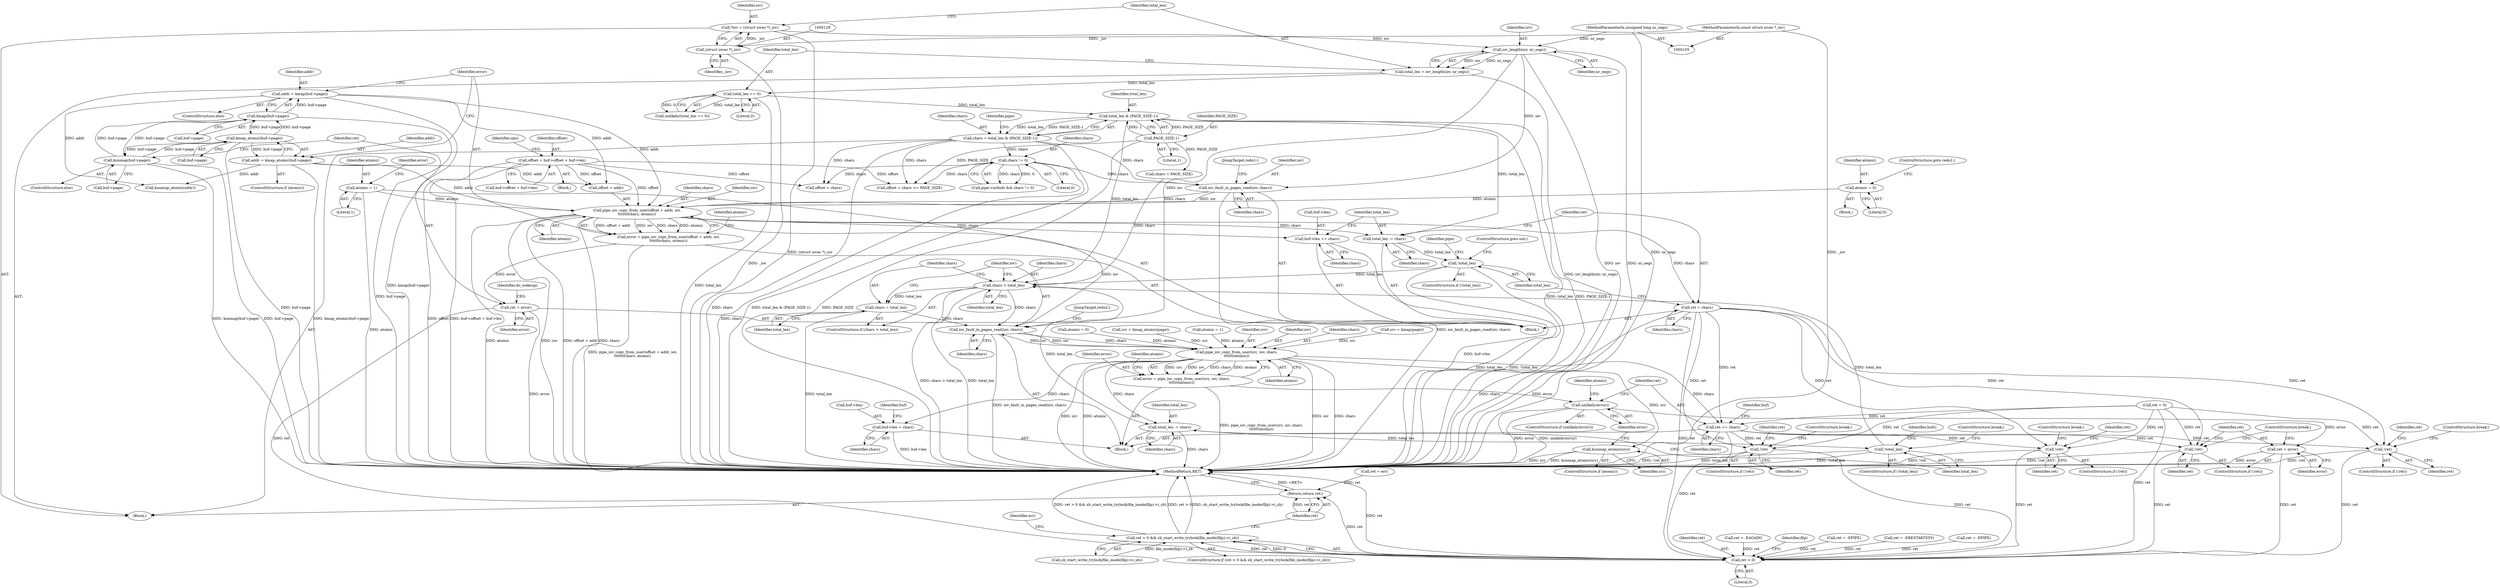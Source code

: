 digraph "0_linux_f0d1bec9d58d4c038d0ac958c9af82be6eb18045_1@API" {
"1000272" [label="(Call,pipe_iov_copy_from_user(offset + addr, iov,\n\t\t\t\t\t\t\tchars, atomic))"];
"1000217" [label="(Call,offset = buf->offset + buf->len)"];
"1000264" [label="(Call,addr = kmap(buf->page))"];
"1000266" [label="(Call,kmap(buf->page))"];
"1000259" [label="(Call,kmap_atomic(buf->page))"];
"1000284" [label="(Call,kunmap(buf->page))"];
"1000257" [label="(Call,addr = kmap_atomic(buf->page))"];
"1000251" [label="(Call,iov_fault_in_pages_read(iov, chars))"];
"1000135" [label="(Call,iov_length(iov, nr_segs))"];
"1000126" [label="(Call,*iov = (struct iovec *)_iov)"];
"1000128" [label="(Call,(struct iovec *)_iov)"];
"1000107" [label="(MethodParameterIn,const struct iovec *_iov)"];
"1000108" [label="(MethodParameterIn,unsigned long nr_segs)"];
"1000168" [label="(Call,chars = total_len & (PAGE_SIZE-1))"];
"1000170" [label="(Call,total_len & (PAGE_SIZE-1))"];
"1000140" [label="(Call,total_len == 0)"];
"1000133" [label="(Call,total_len = iov_length(iov, nr_segs))"];
"1000172" [label="(Call,PAGE_SIZE-1)"];
"1000180" [label="(Call,chars != 0)"];
"1000239" [label="(Call,atomic = 1)"];
"1000300" [label="(Call,atomic = 0)"];
"1000270" [label="(Call,error = pipe_iov_copy_from_user(offset + addr, iov,\n\t\t\t\t\t\t\tchars, atomic))"];
"1000288" [label="(Call,ret = error)"];
"1000618" [label="(Call,ret > 0)"];
"1000617" [label="(Call,ret > 0 && sb_start_write_trylock(file_inode(filp)->i_sb))"];
"1000642" [label="(Return,return ret;)"];
"1000305" [label="(Call,buf->len += chars)"];
"1000310" [label="(Call,total_len -= chars)"];
"1000317" [label="(Call,!total_len)"];
"1000415" [label="(Call,chars > total_len)"];
"1000418" [label="(Call,chars = total_len)"];
"1000421" [label="(Call,iov_fault_in_pages_read(iov, chars))"];
"1000438" [label="(Call,pipe_iov_copy_from_user(src, iov, chars,\n\t\t\t\t\t\t\tatomic))"];
"1000436" [label="(Call,error = pipe_iov_copy_from_user(src, iov, chars,\n\t\t\t\t\t\t\tatomic))"];
"1000451" [label="(Call,unlikely(error))"];
"1000464" [label="(Call,ret = error)"];
"1000445" [label="(Call,kunmap_atomic(src))"];
"1000468" [label="(Call,ret += chars)"];
"1000334" [label="(Call,!ret)"];
"1000462" [label="(Call,!ret)"];
"1000545" [label="(Call,!ret)"];
"1000557" [label="(Call,!ret)"];
"1000487" [label="(Call,buf->len = chars)"];
"1000523" [label="(Call,total_len -= chars)"];
"1000527" [label="(Call,!total_len)"];
"1000313" [label="(Call,ret = chars)"];
"1000292" [label="(Identifier,do_wakeup)"];
"1000182" [label="(Literal,0)"];
"1000326" [label="(Identifier,pipe)"];
"1000467" [label="(ControlStructure,break;)"];
"1000445" [label="(Call,kunmap_atomic(src))"];
"1000128" [label="(Call,(struct iovec *)_iov)"];
"1000464" [label="(Call,ret = error)"];
"1000462" [label="(Call,!ret)"];
"1000258" [label="(Identifier,addr)"];
"1000315" [label="(Identifier,chars)"];
"1000311" [label="(Identifier,total_len)"];
"1000314" [label="(Identifier,ret)"];
"1000257" [label="(Call,addr = kmap_atomic(buf->page))"];
"1000273" [label="(Call,offset + addr)"];
"1000232" [label="(Call,offset + chars)"];
"1000422" [label="(Identifier,iov)"];
"1000137" [label="(Identifier,nr_segs)"];
"1000618" [label="(Call,ret > 0)"];
"1000270" [label="(Call,error = pipe_iov_copy_from_user(offset + addr, iov,\n\t\t\t\t\t\t\tchars, atomic))"];
"1000487" [label="(Call,buf->len = chars)"];
"1000301" [label="(Identifier,atomic)"];
"1000277" [label="(Identifier,chars)"];
"1000141" [label="(Identifier,total_len)"];
"1000219" [label="(Call,buf->offset + buf->len)"];
"1000468" [label="(Call,ret += chars)"];
"1000271" [label="(Identifier,error)"];
"1000290" [label="(Identifier,error)"];
"1000494" [label="(Identifier,buf)"];
"1000548" [label="(Identifier,ret)"];
"1000441" [label="(Identifier,chars)"];
"1000217" [label="(Call,offset = buf->offset + buf->len)"];
"1000178" [label="(Identifier,pipe)"];
"1000240" [label="(Identifier,atomic)"];
"1000461" [label="(ControlStructure,if (!ret))"];
"1000265" [label="(Identifier,addr)"];
"1000470" [label="(Identifier,chars)"];
"1000241" [label="(Literal,1)"];
"1000634" [label="(Call,ret = err)"];
"1000306" [label="(Call,buf->len)"];
"1000176" [label="(Call,pipe->nrbufs && chars != 0)"];
"1000463" [label="(Identifier,ret)"];
"1000313" [label="(Call,ret = chars)"];
"1000170" [label="(Call,total_len & (PAGE_SIZE-1))"];
"1000352" [label="(Block,)"];
"1000236" [label="(Block,)"];
"1000126" [label="(Call,*iov = (struct iovec *)_iov)"];
"1000319" [label="(ControlStructure,goto out;)"];
"1000617" [label="(Call,ret > 0 && sb_start_write_trylock(file_inode(filp)->i_sb))"];
"1000473" [label="(Identifier,buf)"];
"1000334" [label="(Call,!ret)"];
"1000335" [label="(Identifier,ret)"];
"1000446" [label="(Identifier,src)"];
"1000252" [label="(Identifier,iov)"];
"1000171" [label="(Identifier,total_len)"];
"1000414" [label="(ControlStructure,if (chars > total_len))"];
"1000527" [label="(Call,!total_len)"];
"1000443" [label="(ControlStructure,if (atomic))"];
"1000251" [label="(Call,iov_fault_in_pages_read(iov, chars))"];
"1000340" [label="(ControlStructure,break;)"];
"1000432" [label="(Call,src = kmap(page))"];
"1000142" [label="(Literal,0)"];
"1000546" [label="(Identifier,ret)"];
"1000457" [label="(Call,atomic = 0)"];
"1000136" [label="(Identifier,iov)"];
"1000309" [label="(Identifier,chars)"];
"1000169" [label="(Identifier,chars)"];
"1000264" [label="(Call,addr = kmap(buf->page))"];
"1000488" [label="(Call,buf->len)"];
"1000452" [label="(Identifier,error)"];
"1000557" [label="(Call,!ret)"];
"1000544" [label="(ControlStructure,if (!ret))"];
"1000168" [label="(Call,chars = total_len & (PAGE_SIZE-1))"];
"1000423" [label="(Identifier,chars)"];
"1000451" [label="(Call,unlikely(error))"];
"1000244" [label="(Identifier,error)"];
"1000619" [label="(Identifier,ret)"];
"1000272" [label="(Call,pipe_iov_copy_from_user(offset + addr, iov,\n\t\t\t\t\t\t\tchars, atomic))"];
"1000263" [label="(ControlStructure,else)"];
"1000438" [label="(Call,pipe_iov_copy_from_user(src, iov, chars,\n\t\t\t\t\t\t\tatomic))"];
"1000288" [label="(Call,ret = error)"];
"1000547" [label="(Call,ret = -EAGAIN)"];
"1000642" [label="(Return,return ret;)"];
"1000260" [label="(Call,buf->page)"];
"1000231" [label="(Call,offset + chars <= PAGE_SIZE)"];
"1000644" [label="(MethodReturn,RET)"];
"1000558" [label="(Identifier,ret)"];
"1000310" [label="(Call,total_len -= chars)"];
"1000624" [label="(Identifier,filp)"];
"1000523" [label="(Call,total_len -= chars)"];
"1000318" [label="(Identifier,total_len)"];
"1000285" [label="(Call,buf->page)"];
"1000436" [label="(Call,error = pipe_iov_copy_from_user(src, iov, chars,\n\t\t\t\t\t\t\tatomic))"];
"1000444" [label="(Identifier,atomic)"];
"1000437" [label="(Identifier,error)"];
"1000427" [label="(Call,src = kmap_atomic(page))"];
"1000491" [label="(Identifier,chars)"];
"1000281" [label="(Call,kunmap_atomic(addr))"];
"1000130" [label="(Identifier,_iov)"];
"1000629" [label="(Identifier,err)"];
"1000545" [label="(Call,!ret)"];
"1000303" [label="(ControlStructure,goto redo1;)"];
"1000529" [label="(ControlStructure,break;)"];
"1000110" [label="(Block,)"];
"1000305" [label="(Call,buf->len += chars)"];
"1000337" [label="(Identifier,ret)"];
"1000465" [label="(Identifier,ret)"];
"1000148" [label="(Call,ret = 0)"];
"1000108" [label="(MethodParameterIn,unsigned long nr_segs)"];
"1000289" [label="(Identifier,ret)"];
"1000299" [label="(Block,)"];
"1000621" [label="(Call,sb_start_write_trylock(file_inode(filp)->i_sb))"];
"1000183" [label="(Block,)"];
"1000300" [label="(Call,atomic = 0)"];
"1000133" [label="(Call,total_len = iov_length(iov, nr_segs))"];
"1000107" [label="(MethodParameterIn,const struct iovec *_iov)"];
"1000560" [label="(Identifier,ret)"];
"1000127" [label="(Identifier,iov)"];
"1000421" [label="(Call,iov_fault_in_pages_read(iov, chars))"];
"1000532" [label="(Identifier,bufs)"];
"1000563" [label="(ControlStructure,break;)"];
"1000253" [label="(Identifier,chars)"];
"1000525" [label="(Identifier,chars)"];
"1000283" [label="(ControlStructure,else)"];
"1000134" [label="(Identifier,total_len)"];
"1000280" [label="(Identifier,atomic)"];
"1000174" [label="(Literal,1)"];
"1000420" [label="(Identifier,total_len)"];
"1000276" [label="(Identifier,iov)"];
"1000524" [label="(Identifier,total_len)"];
"1000417" [label="(Identifier,total_len)"];
"1000317" [label="(Call,!total_len)"];
"1000336" [label="(Call,ret = -EPIPE)"];
"1000259" [label="(Call,kmap_atomic(buf->page))"];
"1000384" [label="(Call,atomic = 1)"];
"1000254" [label="(JumpTarget,redo1:)"];
"1000278" [label="(Identifier,atomic)"];
"1000439" [label="(Identifier,src)"];
"1000139" [label="(Call,unlikely(total_len == 0))"];
"1000559" [label="(Call,ret = -ERESTARTSYS)"];
"1000316" [label="(ControlStructure,if (!total_len))"];
"1000526" [label="(ControlStructure,if (!total_len))"];
"1000267" [label="(Call,buf->page)"];
"1000411" [label="(Call,chars = PAGE_SIZE)"];
"1000643" [label="(Identifier,ret)"];
"1000424" [label="(JumpTarget,redo2:)"];
"1000416" [label="(Identifier,chars)"];
"1000180" [label="(Call,chars != 0)"];
"1000284" [label="(Call,kunmap(buf->page))"];
"1000140" [label="(Call,total_len == 0)"];
"1000466" [label="(Identifier,error)"];
"1000418" [label="(Call,chars = total_len)"];
"1000616" [label="(ControlStructure,if (ret > 0 && sb_start_write_trylock(file_inode(filp)->i_sb)))"];
"1000135" [label="(Call,iov_length(iov, nr_segs))"];
"1000312" [label="(Identifier,chars)"];
"1000419" [label="(Identifier,chars)"];
"1000229" [label="(Identifier,ops)"];
"1000266" [label="(Call,kmap(buf->page))"];
"1000556" [label="(ControlStructure,if (!ret))"];
"1000255" [label="(ControlStructure,if (atomic))"];
"1000163" [label="(Call,ret = -EPIPE)"];
"1000551" [label="(ControlStructure,break;)"];
"1000620" [label="(Literal,0)"];
"1000528" [label="(Identifier,total_len)"];
"1000450" [label="(ControlStructure,if (unlikely(error)))"];
"1000440" [label="(Identifier,iov)"];
"1000455" [label="(Identifier,atomic)"];
"1000218" [label="(Identifier,offset)"];
"1000173" [label="(Identifier,PAGE_SIZE)"];
"1000469" [label="(Identifier,ret)"];
"1000333" [label="(ControlStructure,if (!ret))"];
"1000415" [label="(Call,chars > total_len)"];
"1000172" [label="(Call,PAGE_SIZE-1)"];
"1000442" [label="(Identifier,atomic)"];
"1000302" [label="(Literal,0)"];
"1000239" [label="(Call,atomic = 1)"];
"1000181" [label="(Identifier,chars)"];
"1000272" -> "1000270"  [label="AST: "];
"1000272" -> "1000278"  [label="CFG: "];
"1000273" -> "1000272"  [label="AST: "];
"1000276" -> "1000272"  [label="AST: "];
"1000277" -> "1000272"  [label="AST: "];
"1000278" -> "1000272"  [label="AST: "];
"1000270" -> "1000272"  [label="CFG: "];
"1000272" -> "1000644"  [label="DDG: atomic"];
"1000272" -> "1000644"  [label="DDG: iov"];
"1000272" -> "1000644"  [label="DDG: offset + addr"];
"1000272" -> "1000644"  [label="DDG: chars"];
"1000272" -> "1000270"  [label="DDG: offset + addr"];
"1000272" -> "1000270"  [label="DDG: iov"];
"1000272" -> "1000270"  [label="DDG: chars"];
"1000272" -> "1000270"  [label="DDG: atomic"];
"1000217" -> "1000272"  [label="DDG: offset"];
"1000264" -> "1000272"  [label="DDG: addr"];
"1000257" -> "1000272"  [label="DDG: addr"];
"1000251" -> "1000272"  [label="DDG: iov"];
"1000251" -> "1000272"  [label="DDG: chars"];
"1000239" -> "1000272"  [label="DDG: atomic"];
"1000300" -> "1000272"  [label="DDG: atomic"];
"1000272" -> "1000305"  [label="DDG: chars"];
"1000272" -> "1000310"  [label="DDG: chars"];
"1000272" -> "1000313"  [label="DDG: chars"];
"1000272" -> "1000421"  [label="DDG: iov"];
"1000217" -> "1000183"  [label="AST: "];
"1000217" -> "1000219"  [label="CFG: "];
"1000218" -> "1000217"  [label="AST: "];
"1000219" -> "1000217"  [label="AST: "];
"1000229" -> "1000217"  [label="CFG: "];
"1000217" -> "1000644"  [label="DDG: buf->offset + buf->len"];
"1000217" -> "1000644"  [label="DDG: offset"];
"1000217" -> "1000231"  [label="DDG: offset"];
"1000217" -> "1000232"  [label="DDG: offset"];
"1000217" -> "1000273"  [label="DDG: offset"];
"1000264" -> "1000263"  [label="AST: "];
"1000264" -> "1000266"  [label="CFG: "];
"1000265" -> "1000264"  [label="AST: "];
"1000266" -> "1000264"  [label="AST: "];
"1000271" -> "1000264"  [label="CFG: "];
"1000264" -> "1000644"  [label="DDG: kmap(buf->page)"];
"1000266" -> "1000264"  [label="DDG: buf->page"];
"1000264" -> "1000273"  [label="DDG: addr"];
"1000264" -> "1000281"  [label="DDG: addr"];
"1000266" -> "1000267"  [label="CFG: "];
"1000267" -> "1000266"  [label="AST: "];
"1000266" -> "1000644"  [label="DDG: buf->page"];
"1000266" -> "1000259"  [label="DDG: buf->page"];
"1000259" -> "1000266"  [label="DDG: buf->page"];
"1000284" -> "1000266"  [label="DDG: buf->page"];
"1000266" -> "1000284"  [label="DDG: buf->page"];
"1000259" -> "1000257"  [label="AST: "];
"1000259" -> "1000260"  [label="CFG: "];
"1000260" -> "1000259"  [label="AST: "];
"1000257" -> "1000259"  [label="CFG: "];
"1000259" -> "1000644"  [label="DDG: buf->page"];
"1000259" -> "1000257"  [label="DDG: buf->page"];
"1000284" -> "1000259"  [label="DDG: buf->page"];
"1000259" -> "1000284"  [label="DDG: buf->page"];
"1000284" -> "1000283"  [label="AST: "];
"1000284" -> "1000285"  [label="CFG: "];
"1000285" -> "1000284"  [label="AST: "];
"1000289" -> "1000284"  [label="CFG: "];
"1000284" -> "1000644"  [label="DDG: buf->page"];
"1000284" -> "1000644"  [label="DDG: kunmap(buf->page)"];
"1000257" -> "1000255"  [label="AST: "];
"1000258" -> "1000257"  [label="AST: "];
"1000271" -> "1000257"  [label="CFG: "];
"1000257" -> "1000644"  [label="DDG: kmap_atomic(buf->page)"];
"1000257" -> "1000273"  [label="DDG: addr"];
"1000257" -> "1000281"  [label="DDG: addr"];
"1000251" -> "1000236"  [label="AST: "];
"1000251" -> "1000253"  [label="CFG: "];
"1000252" -> "1000251"  [label="AST: "];
"1000253" -> "1000251"  [label="AST: "];
"1000254" -> "1000251"  [label="CFG: "];
"1000251" -> "1000644"  [label="DDG: iov_fault_in_pages_read(iov, chars)"];
"1000135" -> "1000251"  [label="DDG: iov"];
"1000168" -> "1000251"  [label="DDG: chars"];
"1000180" -> "1000251"  [label="DDG: chars"];
"1000135" -> "1000133"  [label="AST: "];
"1000135" -> "1000137"  [label="CFG: "];
"1000136" -> "1000135"  [label="AST: "];
"1000137" -> "1000135"  [label="AST: "];
"1000133" -> "1000135"  [label="CFG: "];
"1000135" -> "1000644"  [label="DDG: iov"];
"1000135" -> "1000644"  [label="DDG: nr_segs"];
"1000135" -> "1000133"  [label="DDG: iov"];
"1000135" -> "1000133"  [label="DDG: nr_segs"];
"1000126" -> "1000135"  [label="DDG: iov"];
"1000108" -> "1000135"  [label="DDG: nr_segs"];
"1000135" -> "1000421"  [label="DDG: iov"];
"1000126" -> "1000110"  [label="AST: "];
"1000126" -> "1000128"  [label="CFG: "];
"1000127" -> "1000126"  [label="AST: "];
"1000128" -> "1000126"  [label="AST: "];
"1000134" -> "1000126"  [label="CFG: "];
"1000126" -> "1000644"  [label="DDG: (struct iovec *)_iov"];
"1000128" -> "1000126"  [label="DDG: _iov"];
"1000128" -> "1000130"  [label="CFG: "];
"1000129" -> "1000128"  [label="AST: "];
"1000130" -> "1000128"  [label="AST: "];
"1000128" -> "1000644"  [label="DDG: _iov"];
"1000107" -> "1000128"  [label="DDG: _iov"];
"1000107" -> "1000105"  [label="AST: "];
"1000107" -> "1000644"  [label="DDG: _iov"];
"1000108" -> "1000105"  [label="AST: "];
"1000108" -> "1000644"  [label="DDG: nr_segs"];
"1000168" -> "1000110"  [label="AST: "];
"1000168" -> "1000170"  [label="CFG: "];
"1000169" -> "1000168"  [label="AST: "];
"1000170" -> "1000168"  [label="AST: "];
"1000178" -> "1000168"  [label="CFG: "];
"1000168" -> "1000644"  [label="DDG: chars"];
"1000168" -> "1000644"  [label="DDG: total_len & (PAGE_SIZE-1)"];
"1000170" -> "1000168"  [label="DDG: total_len"];
"1000170" -> "1000168"  [label="DDG: PAGE_SIZE-1"];
"1000168" -> "1000180"  [label="DDG: chars"];
"1000168" -> "1000231"  [label="DDG: chars"];
"1000168" -> "1000232"  [label="DDG: chars"];
"1000170" -> "1000172"  [label="CFG: "];
"1000171" -> "1000170"  [label="AST: "];
"1000172" -> "1000170"  [label="AST: "];
"1000170" -> "1000644"  [label="DDG: PAGE_SIZE-1"];
"1000170" -> "1000644"  [label="DDG: total_len"];
"1000140" -> "1000170"  [label="DDG: total_len"];
"1000172" -> "1000170"  [label="DDG: PAGE_SIZE"];
"1000172" -> "1000170"  [label="DDG: 1"];
"1000170" -> "1000310"  [label="DDG: total_len"];
"1000170" -> "1000415"  [label="DDG: total_len"];
"1000140" -> "1000139"  [label="AST: "];
"1000140" -> "1000142"  [label="CFG: "];
"1000141" -> "1000140"  [label="AST: "];
"1000142" -> "1000140"  [label="AST: "];
"1000139" -> "1000140"  [label="CFG: "];
"1000140" -> "1000644"  [label="DDG: total_len"];
"1000140" -> "1000139"  [label="DDG: total_len"];
"1000140" -> "1000139"  [label="DDG: 0"];
"1000133" -> "1000140"  [label="DDG: total_len"];
"1000133" -> "1000110"  [label="AST: "];
"1000134" -> "1000133"  [label="AST: "];
"1000141" -> "1000133"  [label="CFG: "];
"1000133" -> "1000644"  [label="DDG: iov_length(iov, nr_segs)"];
"1000172" -> "1000174"  [label="CFG: "];
"1000173" -> "1000172"  [label="AST: "];
"1000174" -> "1000172"  [label="AST: "];
"1000172" -> "1000644"  [label="DDG: PAGE_SIZE"];
"1000172" -> "1000231"  [label="DDG: PAGE_SIZE"];
"1000172" -> "1000411"  [label="DDG: PAGE_SIZE"];
"1000180" -> "1000176"  [label="AST: "];
"1000180" -> "1000182"  [label="CFG: "];
"1000181" -> "1000180"  [label="AST: "];
"1000182" -> "1000180"  [label="AST: "];
"1000176" -> "1000180"  [label="CFG: "];
"1000180" -> "1000644"  [label="DDG: chars"];
"1000180" -> "1000176"  [label="DDG: chars"];
"1000180" -> "1000176"  [label="DDG: 0"];
"1000180" -> "1000231"  [label="DDG: chars"];
"1000180" -> "1000232"  [label="DDG: chars"];
"1000239" -> "1000236"  [label="AST: "];
"1000239" -> "1000241"  [label="CFG: "];
"1000240" -> "1000239"  [label="AST: "];
"1000241" -> "1000239"  [label="AST: "];
"1000244" -> "1000239"  [label="CFG: "];
"1000239" -> "1000644"  [label="DDG: atomic"];
"1000300" -> "1000299"  [label="AST: "];
"1000300" -> "1000302"  [label="CFG: "];
"1000301" -> "1000300"  [label="AST: "];
"1000302" -> "1000300"  [label="AST: "];
"1000303" -> "1000300"  [label="CFG: "];
"1000270" -> "1000236"  [label="AST: "];
"1000271" -> "1000270"  [label="AST: "];
"1000280" -> "1000270"  [label="CFG: "];
"1000270" -> "1000644"  [label="DDG: pipe_iov_copy_from_user(offset + addr, iov,\n\t\t\t\t\t\t\tchars, atomic)"];
"1000270" -> "1000288"  [label="DDG: error"];
"1000288" -> "1000236"  [label="AST: "];
"1000288" -> "1000290"  [label="CFG: "];
"1000289" -> "1000288"  [label="AST: "];
"1000290" -> "1000288"  [label="AST: "];
"1000292" -> "1000288"  [label="CFG: "];
"1000288" -> "1000644"  [label="DDG: error"];
"1000288" -> "1000618"  [label="DDG: ret"];
"1000618" -> "1000617"  [label="AST: "];
"1000618" -> "1000620"  [label="CFG: "];
"1000619" -> "1000618"  [label="AST: "];
"1000620" -> "1000618"  [label="AST: "];
"1000624" -> "1000618"  [label="CFG: "];
"1000617" -> "1000618"  [label="CFG: "];
"1000618" -> "1000644"  [label="DDG: ret"];
"1000618" -> "1000617"  [label="DDG: ret"];
"1000618" -> "1000617"  [label="DDG: 0"];
"1000559" -> "1000618"  [label="DDG: ret"];
"1000464" -> "1000618"  [label="DDG: ret"];
"1000313" -> "1000618"  [label="DDG: ret"];
"1000163" -> "1000618"  [label="DDG: ret"];
"1000547" -> "1000618"  [label="DDG: ret"];
"1000545" -> "1000618"  [label="DDG: ret"];
"1000462" -> "1000618"  [label="DDG: ret"];
"1000468" -> "1000618"  [label="DDG: ret"];
"1000148" -> "1000618"  [label="DDG: ret"];
"1000557" -> "1000618"  [label="DDG: ret"];
"1000336" -> "1000618"  [label="DDG: ret"];
"1000334" -> "1000618"  [label="DDG: ret"];
"1000618" -> "1000642"  [label="DDG: ret"];
"1000617" -> "1000616"  [label="AST: "];
"1000617" -> "1000621"  [label="CFG: "];
"1000621" -> "1000617"  [label="AST: "];
"1000629" -> "1000617"  [label="CFG: "];
"1000643" -> "1000617"  [label="CFG: "];
"1000617" -> "1000644"  [label="DDG: ret > 0"];
"1000617" -> "1000644"  [label="DDG: ret > 0 && sb_start_write_trylock(file_inode(filp)->i_sb)"];
"1000617" -> "1000644"  [label="DDG: sb_start_write_trylock(file_inode(filp)->i_sb)"];
"1000621" -> "1000617"  [label="DDG: file_inode(filp)->i_sb"];
"1000642" -> "1000110"  [label="AST: "];
"1000642" -> "1000643"  [label="CFG: "];
"1000643" -> "1000642"  [label="AST: "];
"1000644" -> "1000642"  [label="CFG: "];
"1000642" -> "1000644"  [label="DDG: <RET>"];
"1000643" -> "1000642"  [label="DDG: ret"];
"1000634" -> "1000642"  [label="DDG: ret"];
"1000305" -> "1000236"  [label="AST: "];
"1000305" -> "1000309"  [label="CFG: "];
"1000306" -> "1000305"  [label="AST: "];
"1000309" -> "1000305"  [label="AST: "];
"1000311" -> "1000305"  [label="CFG: "];
"1000305" -> "1000644"  [label="DDG: buf->len"];
"1000310" -> "1000236"  [label="AST: "];
"1000310" -> "1000312"  [label="CFG: "];
"1000311" -> "1000310"  [label="AST: "];
"1000312" -> "1000310"  [label="AST: "];
"1000314" -> "1000310"  [label="CFG: "];
"1000310" -> "1000317"  [label="DDG: total_len"];
"1000317" -> "1000316"  [label="AST: "];
"1000317" -> "1000318"  [label="CFG: "];
"1000318" -> "1000317"  [label="AST: "];
"1000319" -> "1000317"  [label="CFG: "];
"1000326" -> "1000317"  [label="CFG: "];
"1000317" -> "1000644"  [label="DDG: total_len"];
"1000317" -> "1000644"  [label="DDG: !total_len"];
"1000317" -> "1000415"  [label="DDG: total_len"];
"1000415" -> "1000414"  [label="AST: "];
"1000415" -> "1000417"  [label="CFG: "];
"1000416" -> "1000415"  [label="AST: "];
"1000417" -> "1000415"  [label="AST: "];
"1000419" -> "1000415"  [label="CFG: "];
"1000422" -> "1000415"  [label="CFG: "];
"1000415" -> "1000644"  [label="DDG: chars > total_len"];
"1000415" -> "1000644"  [label="DDG: total_len"];
"1000411" -> "1000415"  [label="DDG: chars"];
"1000527" -> "1000415"  [label="DDG: total_len"];
"1000415" -> "1000418"  [label="DDG: total_len"];
"1000415" -> "1000421"  [label="DDG: chars"];
"1000415" -> "1000523"  [label="DDG: total_len"];
"1000418" -> "1000414"  [label="AST: "];
"1000418" -> "1000420"  [label="CFG: "];
"1000419" -> "1000418"  [label="AST: "];
"1000420" -> "1000418"  [label="AST: "];
"1000422" -> "1000418"  [label="CFG: "];
"1000418" -> "1000644"  [label="DDG: total_len"];
"1000418" -> "1000421"  [label="DDG: chars"];
"1000421" -> "1000352"  [label="AST: "];
"1000421" -> "1000423"  [label="CFG: "];
"1000422" -> "1000421"  [label="AST: "];
"1000423" -> "1000421"  [label="AST: "];
"1000424" -> "1000421"  [label="CFG: "];
"1000421" -> "1000644"  [label="DDG: iov_fault_in_pages_read(iov, chars)"];
"1000438" -> "1000421"  [label="DDG: iov"];
"1000421" -> "1000438"  [label="DDG: iov"];
"1000421" -> "1000438"  [label="DDG: chars"];
"1000438" -> "1000436"  [label="AST: "];
"1000438" -> "1000442"  [label="CFG: "];
"1000439" -> "1000438"  [label="AST: "];
"1000440" -> "1000438"  [label="AST: "];
"1000441" -> "1000438"  [label="AST: "];
"1000442" -> "1000438"  [label="AST: "];
"1000436" -> "1000438"  [label="CFG: "];
"1000438" -> "1000644"  [label="DDG: atomic"];
"1000438" -> "1000644"  [label="DDG: iov"];
"1000438" -> "1000644"  [label="DDG: chars"];
"1000438" -> "1000644"  [label="DDG: src"];
"1000438" -> "1000436"  [label="DDG: src"];
"1000438" -> "1000436"  [label="DDG: iov"];
"1000438" -> "1000436"  [label="DDG: chars"];
"1000438" -> "1000436"  [label="DDG: atomic"];
"1000427" -> "1000438"  [label="DDG: src"];
"1000432" -> "1000438"  [label="DDG: src"];
"1000457" -> "1000438"  [label="DDG: atomic"];
"1000384" -> "1000438"  [label="DDG: atomic"];
"1000438" -> "1000445"  [label="DDG: src"];
"1000438" -> "1000468"  [label="DDG: chars"];
"1000438" -> "1000487"  [label="DDG: chars"];
"1000438" -> "1000523"  [label="DDG: chars"];
"1000436" -> "1000352"  [label="AST: "];
"1000437" -> "1000436"  [label="AST: "];
"1000444" -> "1000436"  [label="CFG: "];
"1000436" -> "1000644"  [label="DDG: pipe_iov_copy_from_user(src, iov, chars,\n\t\t\t\t\t\t\tatomic)"];
"1000436" -> "1000451"  [label="DDG: error"];
"1000451" -> "1000450"  [label="AST: "];
"1000451" -> "1000452"  [label="CFG: "];
"1000452" -> "1000451"  [label="AST: "];
"1000455" -> "1000451"  [label="CFG: "];
"1000469" -> "1000451"  [label="CFG: "];
"1000451" -> "1000644"  [label="DDG: error"];
"1000451" -> "1000644"  [label="DDG: unlikely(error)"];
"1000451" -> "1000464"  [label="DDG: error"];
"1000464" -> "1000461"  [label="AST: "];
"1000464" -> "1000466"  [label="CFG: "];
"1000465" -> "1000464"  [label="AST: "];
"1000466" -> "1000464"  [label="AST: "];
"1000467" -> "1000464"  [label="CFG: "];
"1000464" -> "1000644"  [label="DDG: error"];
"1000445" -> "1000443"  [label="AST: "];
"1000445" -> "1000446"  [label="CFG: "];
"1000446" -> "1000445"  [label="AST: "];
"1000452" -> "1000445"  [label="CFG: "];
"1000445" -> "1000644"  [label="DDG: src"];
"1000445" -> "1000644"  [label="DDG: kunmap_atomic(src)"];
"1000468" -> "1000352"  [label="AST: "];
"1000468" -> "1000470"  [label="CFG: "];
"1000469" -> "1000468"  [label="AST: "];
"1000470" -> "1000468"  [label="AST: "];
"1000473" -> "1000468"  [label="CFG: "];
"1000468" -> "1000334"  [label="DDG: ret"];
"1000468" -> "1000462"  [label="DDG: ret"];
"1000313" -> "1000468"  [label="DDG: ret"];
"1000148" -> "1000468"  [label="DDG: ret"];
"1000468" -> "1000545"  [label="DDG: ret"];
"1000468" -> "1000557"  [label="DDG: ret"];
"1000334" -> "1000333"  [label="AST: "];
"1000334" -> "1000335"  [label="CFG: "];
"1000335" -> "1000334"  [label="AST: "];
"1000337" -> "1000334"  [label="CFG: "];
"1000340" -> "1000334"  [label="CFG: "];
"1000334" -> "1000644"  [label="DDG: !ret"];
"1000313" -> "1000334"  [label="DDG: ret"];
"1000148" -> "1000334"  [label="DDG: ret"];
"1000462" -> "1000461"  [label="AST: "];
"1000462" -> "1000463"  [label="CFG: "];
"1000463" -> "1000462"  [label="AST: "];
"1000465" -> "1000462"  [label="CFG: "];
"1000467" -> "1000462"  [label="CFG: "];
"1000462" -> "1000644"  [label="DDG: !ret"];
"1000313" -> "1000462"  [label="DDG: ret"];
"1000148" -> "1000462"  [label="DDG: ret"];
"1000545" -> "1000544"  [label="AST: "];
"1000545" -> "1000546"  [label="CFG: "];
"1000546" -> "1000545"  [label="AST: "];
"1000548" -> "1000545"  [label="CFG: "];
"1000551" -> "1000545"  [label="CFG: "];
"1000545" -> "1000644"  [label="DDG: !ret"];
"1000313" -> "1000545"  [label="DDG: ret"];
"1000148" -> "1000545"  [label="DDG: ret"];
"1000557" -> "1000556"  [label="AST: "];
"1000557" -> "1000558"  [label="CFG: "];
"1000558" -> "1000557"  [label="AST: "];
"1000560" -> "1000557"  [label="CFG: "];
"1000563" -> "1000557"  [label="CFG: "];
"1000557" -> "1000644"  [label="DDG: !ret"];
"1000313" -> "1000557"  [label="DDG: ret"];
"1000148" -> "1000557"  [label="DDG: ret"];
"1000487" -> "1000352"  [label="AST: "];
"1000487" -> "1000491"  [label="CFG: "];
"1000488" -> "1000487"  [label="AST: "];
"1000491" -> "1000487"  [label="AST: "];
"1000494" -> "1000487"  [label="CFG: "];
"1000487" -> "1000644"  [label="DDG: buf->len"];
"1000523" -> "1000352"  [label="AST: "];
"1000523" -> "1000525"  [label="CFG: "];
"1000524" -> "1000523"  [label="AST: "];
"1000525" -> "1000523"  [label="AST: "];
"1000528" -> "1000523"  [label="CFG: "];
"1000523" -> "1000644"  [label="DDG: chars"];
"1000523" -> "1000527"  [label="DDG: total_len"];
"1000527" -> "1000526"  [label="AST: "];
"1000527" -> "1000528"  [label="CFG: "];
"1000528" -> "1000527"  [label="AST: "];
"1000529" -> "1000527"  [label="CFG: "];
"1000532" -> "1000527"  [label="CFG: "];
"1000527" -> "1000644"  [label="DDG: total_len"];
"1000527" -> "1000644"  [label="DDG: !total_len"];
"1000313" -> "1000236"  [label="AST: "];
"1000313" -> "1000315"  [label="CFG: "];
"1000314" -> "1000313"  [label="AST: "];
"1000315" -> "1000313"  [label="AST: "];
"1000318" -> "1000313"  [label="CFG: "];
"1000313" -> "1000644"  [label="DDG: chars"];
}
